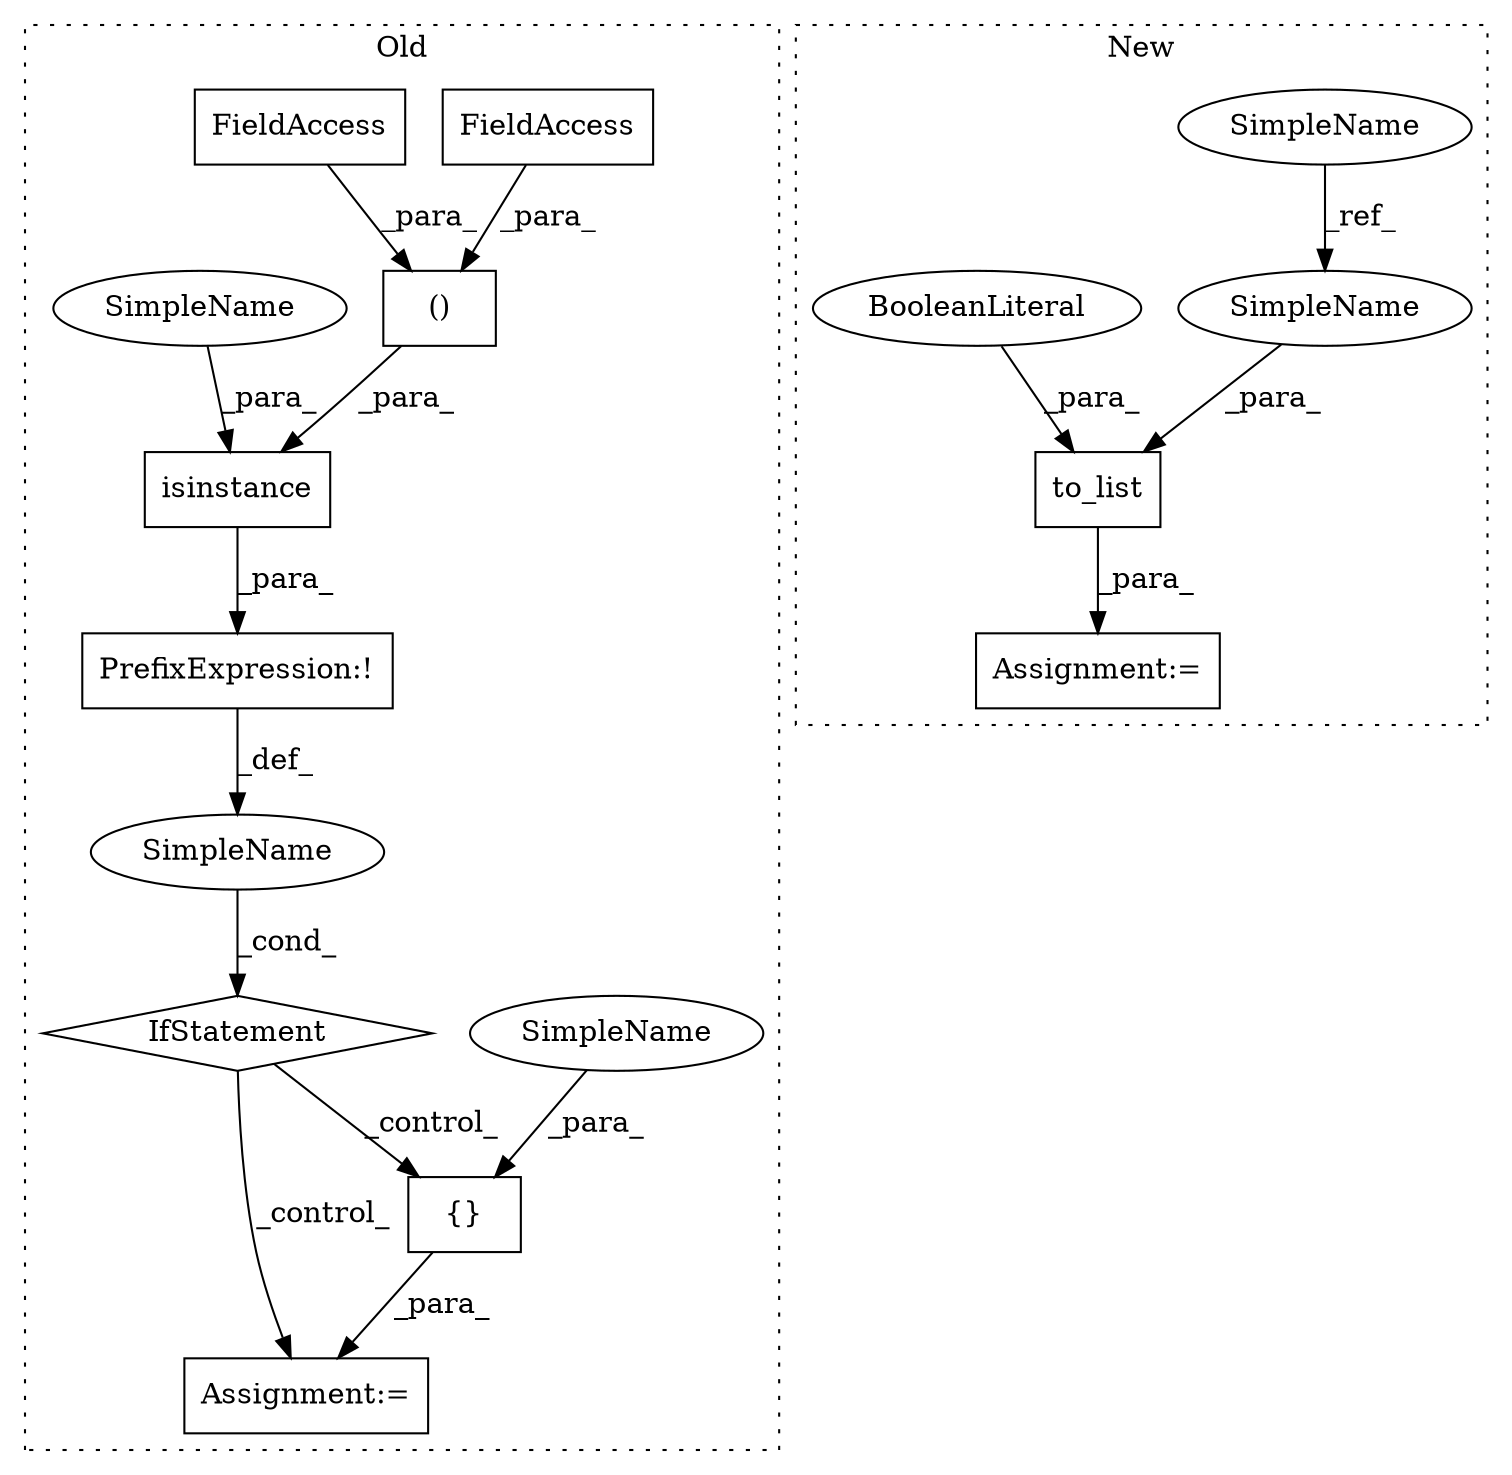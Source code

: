 digraph G {
subgraph cluster0 {
1 [label="()" a="106" s="26846" l="22" shape="box"];
3 [label="isinstance" a="32" s="26824,26868" l="11,2" shape="box"];
4 [label="{}" a="4" s="26895,26897" l="1,1" shape="box"];
6 [label="SimpleName" a="42" s="" l="" shape="ellipse"];
7 [label="IfStatement" a="25" s="26819,26870" l="4,2" shape="diamond"];
8 [label="FieldAccess" a="22" s="26863" l="5" shape="box"];
9 [label="FieldAccess" a="22" s="26846" l="4" shape="box"];
10 [label="PrefixExpression:!" a="38" s="26823" l="1" shape="box"];
13 [label="Assignment:=" a="7" s="26885" l="1" shape="box"];
15 [label="SimpleName" a="42" s="26896" l="1" shape="ellipse"];
16 [label="SimpleName" a="42" s="26835" l="1" shape="ellipse"];
label = "Old";
style="dotted";
}
subgraph cluster1 {
2 [label="to_list" a="32" s="26465,26479" l="8,1" shape="box"];
5 [label="SimpleName" a="42" s="23916" l="1" shape="ellipse"];
11 [label="BooleanLiteral" a="9" s="26475" l="4" shape="ellipse"];
12 [label="Assignment:=" a="7" s="26464" l="1" shape="box"];
14 [label="SimpleName" a="42" s="26473" l="1" shape="ellipse"];
label = "New";
style="dotted";
}
1 -> 3 [label="_para_"];
2 -> 12 [label="_para_"];
3 -> 10 [label="_para_"];
4 -> 13 [label="_para_"];
5 -> 14 [label="_ref_"];
6 -> 7 [label="_cond_"];
7 -> 13 [label="_control_"];
7 -> 4 [label="_control_"];
8 -> 1 [label="_para_"];
9 -> 1 [label="_para_"];
10 -> 6 [label="_def_"];
11 -> 2 [label="_para_"];
14 -> 2 [label="_para_"];
15 -> 4 [label="_para_"];
16 -> 3 [label="_para_"];
}
